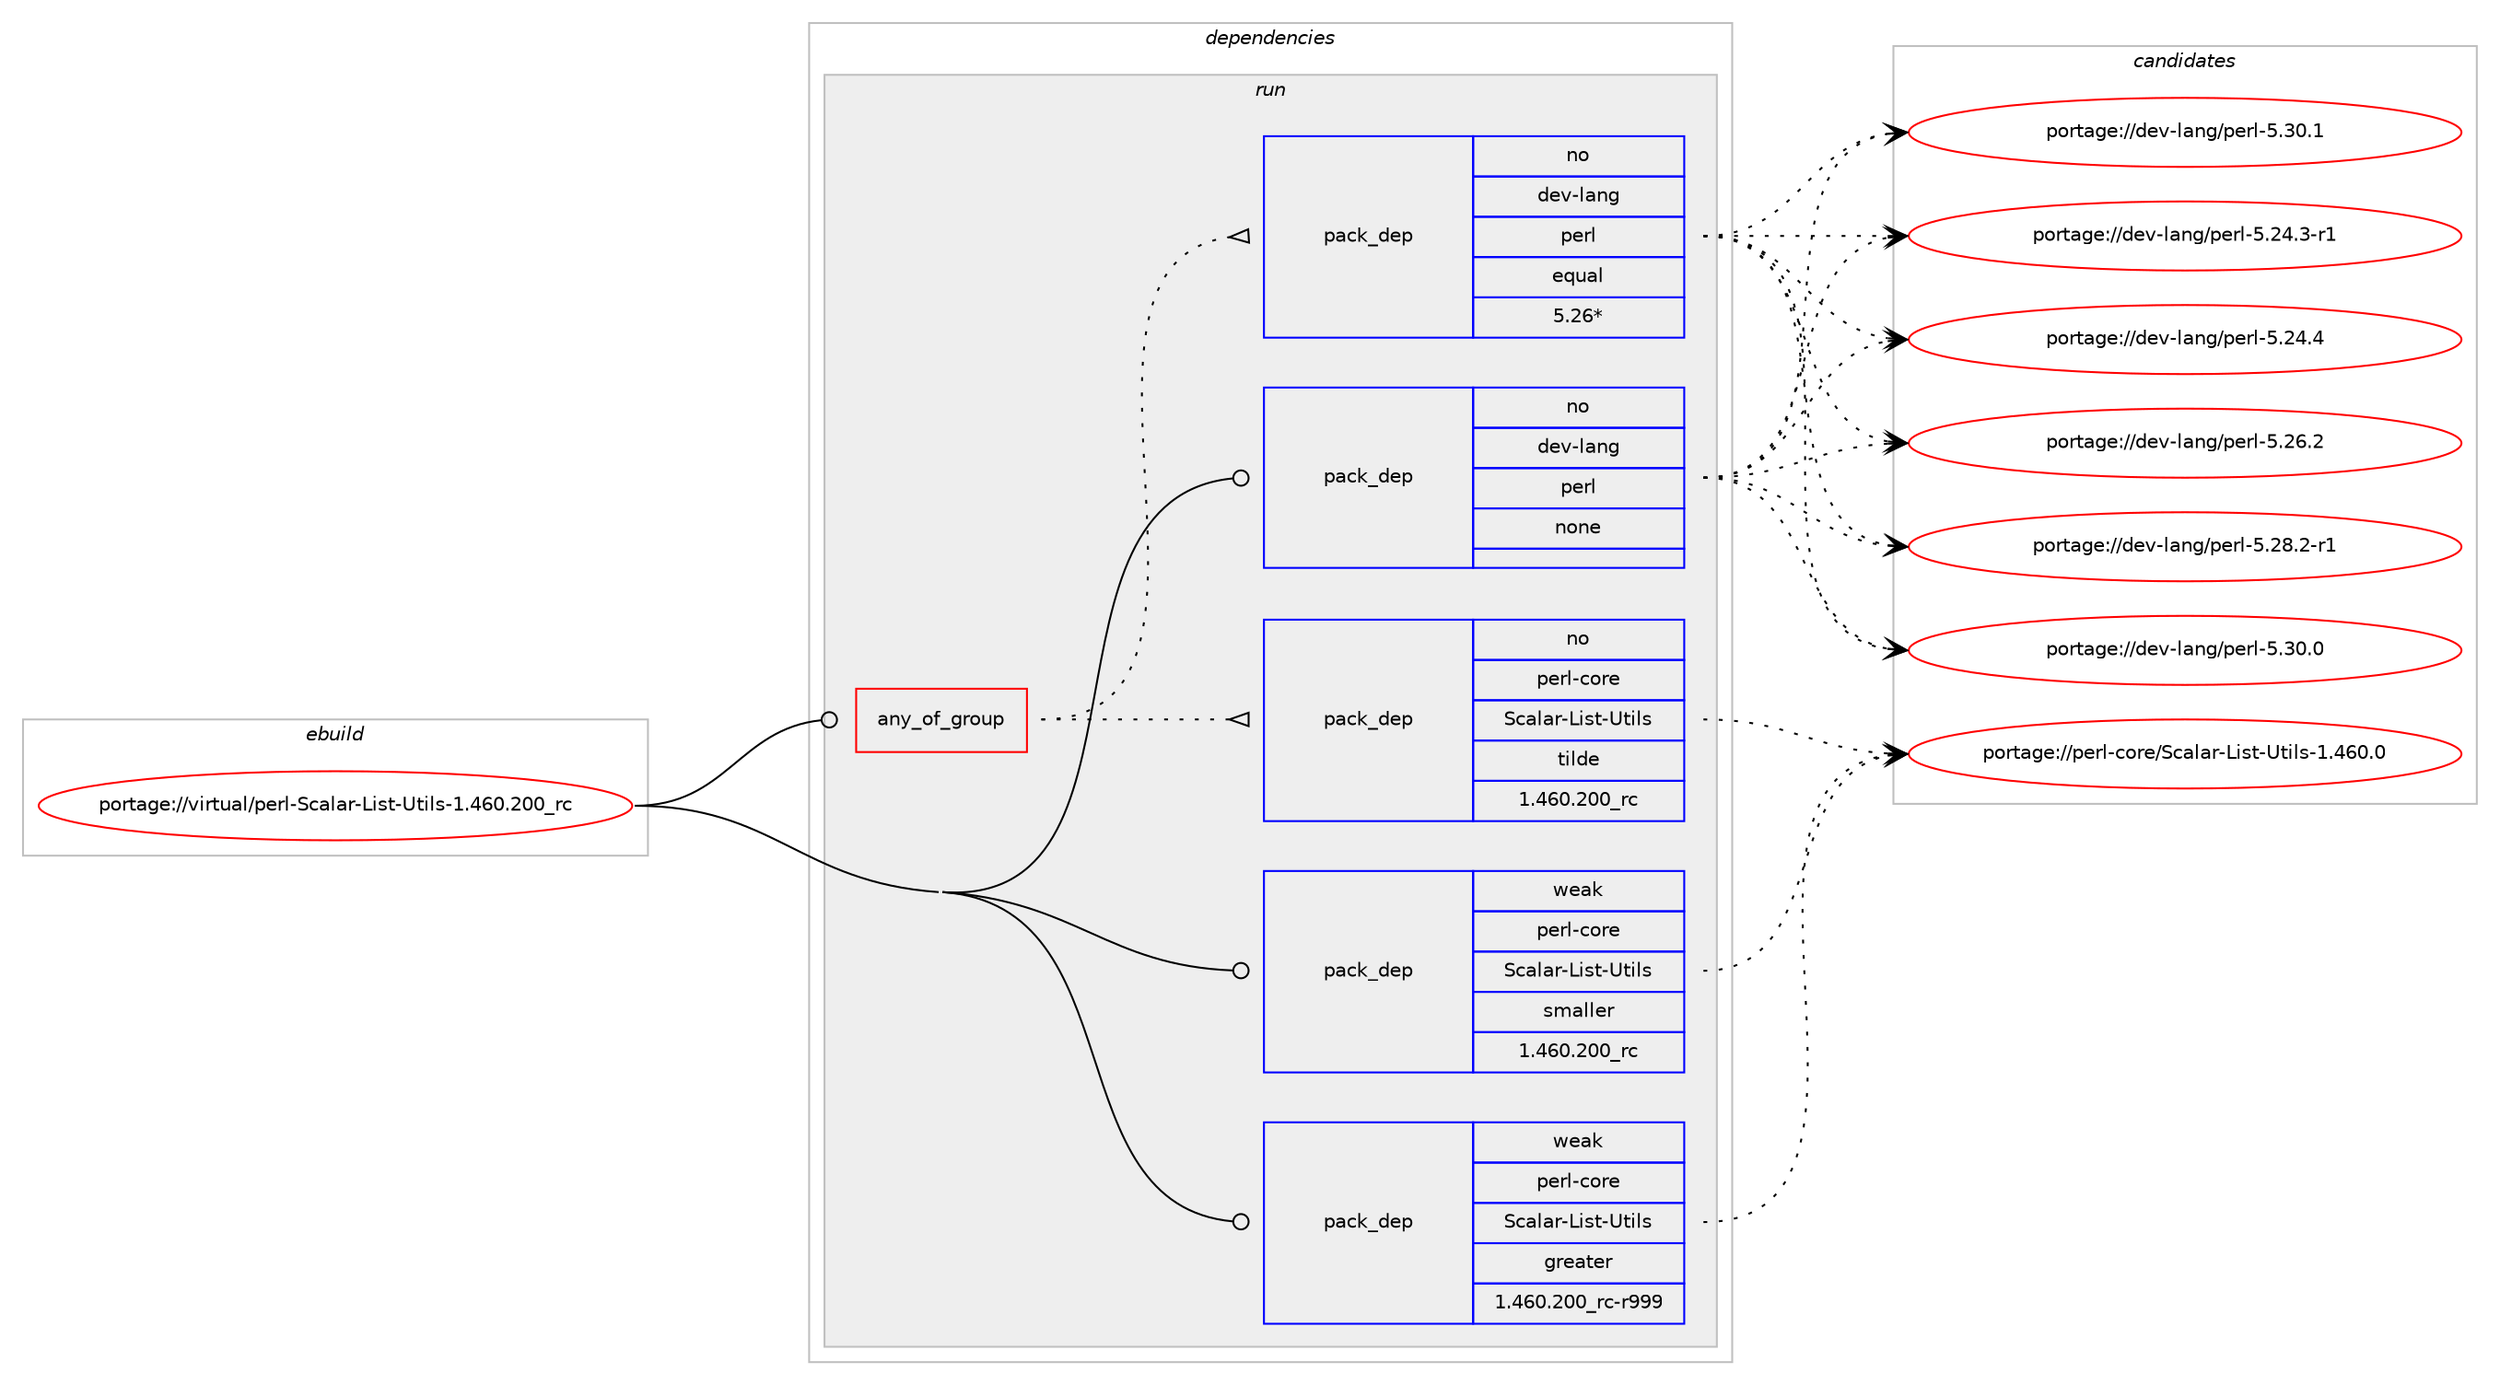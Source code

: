 digraph prolog {

# *************
# Graph options
# *************

newrank=true;
concentrate=true;
compound=true;
graph [rankdir=LR,fontname=Helvetica,fontsize=10,ranksep=1.5];#, ranksep=2.5, nodesep=0.2];
edge  [arrowhead=vee];
node  [fontname=Helvetica,fontsize=10];

# **********
# The ebuild
# **********

subgraph cluster_leftcol {
color=gray;
rank=same;
label=<<i>ebuild</i>>;
id [label="portage://virtual/perl-Scalar-List-Utils-1.460.200_rc", color=red, width=4, href="../virtual/perl-Scalar-List-Utils-1.460.200_rc.svg"];
}

# ****************
# The dependencies
# ****************

subgraph cluster_midcol {
color=gray;
label=<<i>dependencies</i>>;
subgraph cluster_compile {
fillcolor="#eeeeee";
style=filled;
label=<<i>compile</i>>;
}
subgraph cluster_compileandrun {
fillcolor="#eeeeee";
style=filled;
label=<<i>compile and run</i>>;
}
subgraph cluster_run {
fillcolor="#eeeeee";
style=filled;
label=<<i>run</i>>;
subgraph any7330 {
dependency435272 [label=<<TABLE BORDER="0" CELLBORDER="1" CELLSPACING="0" CELLPADDING="4"><TR><TD CELLPADDING="10">any_of_group</TD></TR></TABLE>>, shape=none, color=red];subgraph pack322692 {
dependency435273 [label=<<TABLE BORDER="0" CELLBORDER="1" CELLSPACING="0" CELLPADDING="4" WIDTH="220"><TR><TD ROWSPAN="6" CELLPADDING="30">pack_dep</TD></TR><TR><TD WIDTH="110">no</TD></TR><TR><TD>dev-lang</TD></TR><TR><TD>perl</TD></TR><TR><TD>equal</TD></TR><TR><TD>5.26*</TD></TR></TABLE>>, shape=none, color=blue];
}
dependency435272:e -> dependency435273:w [weight=20,style="dotted",arrowhead="oinv"];
subgraph pack322693 {
dependency435274 [label=<<TABLE BORDER="0" CELLBORDER="1" CELLSPACING="0" CELLPADDING="4" WIDTH="220"><TR><TD ROWSPAN="6" CELLPADDING="30">pack_dep</TD></TR><TR><TD WIDTH="110">no</TD></TR><TR><TD>perl-core</TD></TR><TR><TD>Scalar-List-Utils</TD></TR><TR><TD>tilde</TD></TR><TR><TD>1.460.200_rc</TD></TR></TABLE>>, shape=none, color=blue];
}
dependency435272:e -> dependency435274:w [weight=20,style="dotted",arrowhead="oinv"];
}
id:e -> dependency435272:w [weight=20,style="solid",arrowhead="odot"];
subgraph pack322694 {
dependency435275 [label=<<TABLE BORDER="0" CELLBORDER="1" CELLSPACING="0" CELLPADDING="4" WIDTH="220"><TR><TD ROWSPAN="6" CELLPADDING="30">pack_dep</TD></TR><TR><TD WIDTH="110">no</TD></TR><TR><TD>dev-lang</TD></TR><TR><TD>perl</TD></TR><TR><TD>none</TD></TR><TR><TD></TD></TR></TABLE>>, shape=none, color=blue];
}
id:e -> dependency435275:w [weight=20,style="solid",arrowhead="odot"];
subgraph pack322695 {
dependency435276 [label=<<TABLE BORDER="0" CELLBORDER="1" CELLSPACING="0" CELLPADDING="4" WIDTH="220"><TR><TD ROWSPAN="6" CELLPADDING="30">pack_dep</TD></TR><TR><TD WIDTH="110">weak</TD></TR><TR><TD>perl-core</TD></TR><TR><TD>Scalar-List-Utils</TD></TR><TR><TD>greater</TD></TR><TR><TD>1.460.200_rc-r999</TD></TR></TABLE>>, shape=none, color=blue];
}
id:e -> dependency435276:w [weight=20,style="solid",arrowhead="odot"];
subgraph pack322696 {
dependency435277 [label=<<TABLE BORDER="0" CELLBORDER="1" CELLSPACING="0" CELLPADDING="4" WIDTH="220"><TR><TD ROWSPAN="6" CELLPADDING="30">pack_dep</TD></TR><TR><TD WIDTH="110">weak</TD></TR><TR><TD>perl-core</TD></TR><TR><TD>Scalar-List-Utils</TD></TR><TR><TD>smaller</TD></TR><TR><TD>1.460.200_rc</TD></TR></TABLE>>, shape=none, color=blue];
}
id:e -> dependency435277:w [weight=20,style="solid",arrowhead="odot"];
}
}

# **************
# The candidates
# **************

subgraph cluster_choices {
rank=same;
color=gray;
label=<<i>candidates</i>>;

subgraph choice322692 {
color=black;
nodesep=1;
choiceportage100101118451089711010347112101114108455346505246514511449 [label="portage://dev-lang/perl-5.24.3-r1", color=red, width=4,href="../dev-lang/perl-5.24.3-r1.svg"];
choiceportage10010111845108971101034711210111410845534650524652 [label="portage://dev-lang/perl-5.24.4", color=red, width=4,href="../dev-lang/perl-5.24.4.svg"];
choiceportage10010111845108971101034711210111410845534650544650 [label="portage://dev-lang/perl-5.26.2", color=red, width=4,href="../dev-lang/perl-5.26.2.svg"];
choiceportage100101118451089711010347112101114108455346505646504511449 [label="portage://dev-lang/perl-5.28.2-r1", color=red, width=4,href="../dev-lang/perl-5.28.2-r1.svg"];
choiceportage10010111845108971101034711210111410845534651484648 [label="portage://dev-lang/perl-5.30.0", color=red, width=4,href="../dev-lang/perl-5.30.0.svg"];
choiceportage10010111845108971101034711210111410845534651484649 [label="portage://dev-lang/perl-5.30.1", color=red, width=4,href="../dev-lang/perl-5.30.1.svg"];
dependency435273:e -> choiceportage100101118451089711010347112101114108455346505246514511449:w [style=dotted,weight="100"];
dependency435273:e -> choiceportage10010111845108971101034711210111410845534650524652:w [style=dotted,weight="100"];
dependency435273:e -> choiceportage10010111845108971101034711210111410845534650544650:w [style=dotted,weight="100"];
dependency435273:e -> choiceportage100101118451089711010347112101114108455346505646504511449:w [style=dotted,weight="100"];
dependency435273:e -> choiceportage10010111845108971101034711210111410845534651484648:w [style=dotted,weight="100"];
dependency435273:e -> choiceportage10010111845108971101034711210111410845534651484649:w [style=dotted,weight="100"];
}
subgraph choice322693 {
color=black;
nodesep=1;
choiceportage11210111410845991111141014783999710897114457610511511645851161051081154549465254484648 [label="portage://perl-core/Scalar-List-Utils-1.460.0", color=red, width=4,href="../perl-core/Scalar-List-Utils-1.460.0.svg"];
dependency435274:e -> choiceportage11210111410845991111141014783999710897114457610511511645851161051081154549465254484648:w [style=dotted,weight="100"];
}
subgraph choice322694 {
color=black;
nodesep=1;
choiceportage100101118451089711010347112101114108455346505246514511449 [label="portage://dev-lang/perl-5.24.3-r1", color=red, width=4,href="../dev-lang/perl-5.24.3-r1.svg"];
choiceportage10010111845108971101034711210111410845534650524652 [label="portage://dev-lang/perl-5.24.4", color=red, width=4,href="../dev-lang/perl-5.24.4.svg"];
choiceportage10010111845108971101034711210111410845534650544650 [label="portage://dev-lang/perl-5.26.2", color=red, width=4,href="../dev-lang/perl-5.26.2.svg"];
choiceportage100101118451089711010347112101114108455346505646504511449 [label="portage://dev-lang/perl-5.28.2-r1", color=red, width=4,href="../dev-lang/perl-5.28.2-r1.svg"];
choiceportage10010111845108971101034711210111410845534651484648 [label="portage://dev-lang/perl-5.30.0", color=red, width=4,href="../dev-lang/perl-5.30.0.svg"];
choiceportage10010111845108971101034711210111410845534651484649 [label="portage://dev-lang/perl-5.30.1", color=red, width=4,href="../dev-lang/perl-5.30.1.svg"];
dependency435275:e -> choiceportage100101118451089711010347112101114108455346505246514511449:w [style=dotted,weight="100"];
dependency435275:e -> choiceportage10010111845108971101034711210111410845534650524652:w [style=dotted,weight="100"];
dependency435275:e -> choiceportage10010111845108971101034711210111410845534650544650:w [style=dotted,weight="100"];
dependency435275:e -> choiceportage100101118451089711010347112101114108455346505646504511449:w [style=dotted,weight="100"];
dependency435275:e -> choiceportage10010111845108971101034711210111410845534651484648:w [style=dotted,weight="100"];
dependency435275:e -> choiceportage10010111845108971101034711210111410845534651484649:w [style=dotted,weight="100"];
}
subgraph choice322695 {
color=black;
nodesep=1;
choiceportage11210111410845991111141014783999710897114457610511511645851161051081154549465254484648 [label="portage://perl-core/Scalar-List-Utils-1.460.0", color=red, width=4,href="../perl-core/Scalar-List-Utils-1.460.0.svg"];
dependency435276:e -> choiceportage11210111410845991111141014783999710897114457610511511645851161051081154549465254484648:w [style=dotted,weight="100"];
}
subgraph choice322696 {
color=black;
nodesep=1;
choiceportage11210111410845991111141014783999710897114457610511511645851161051081154549465254484648 [label="portage://perl-core/Scalar-List-Utils-1.460.0", color=red, width=4,href="../perl-core/Scalar-List-Utils-1.460.0.svg"];
dependency435277:e -> choiceportage11210111410845991111141014783999710897114457610511511645851161051081154549465254484648:w [style=dotted,weight="100"];
}
}

}
